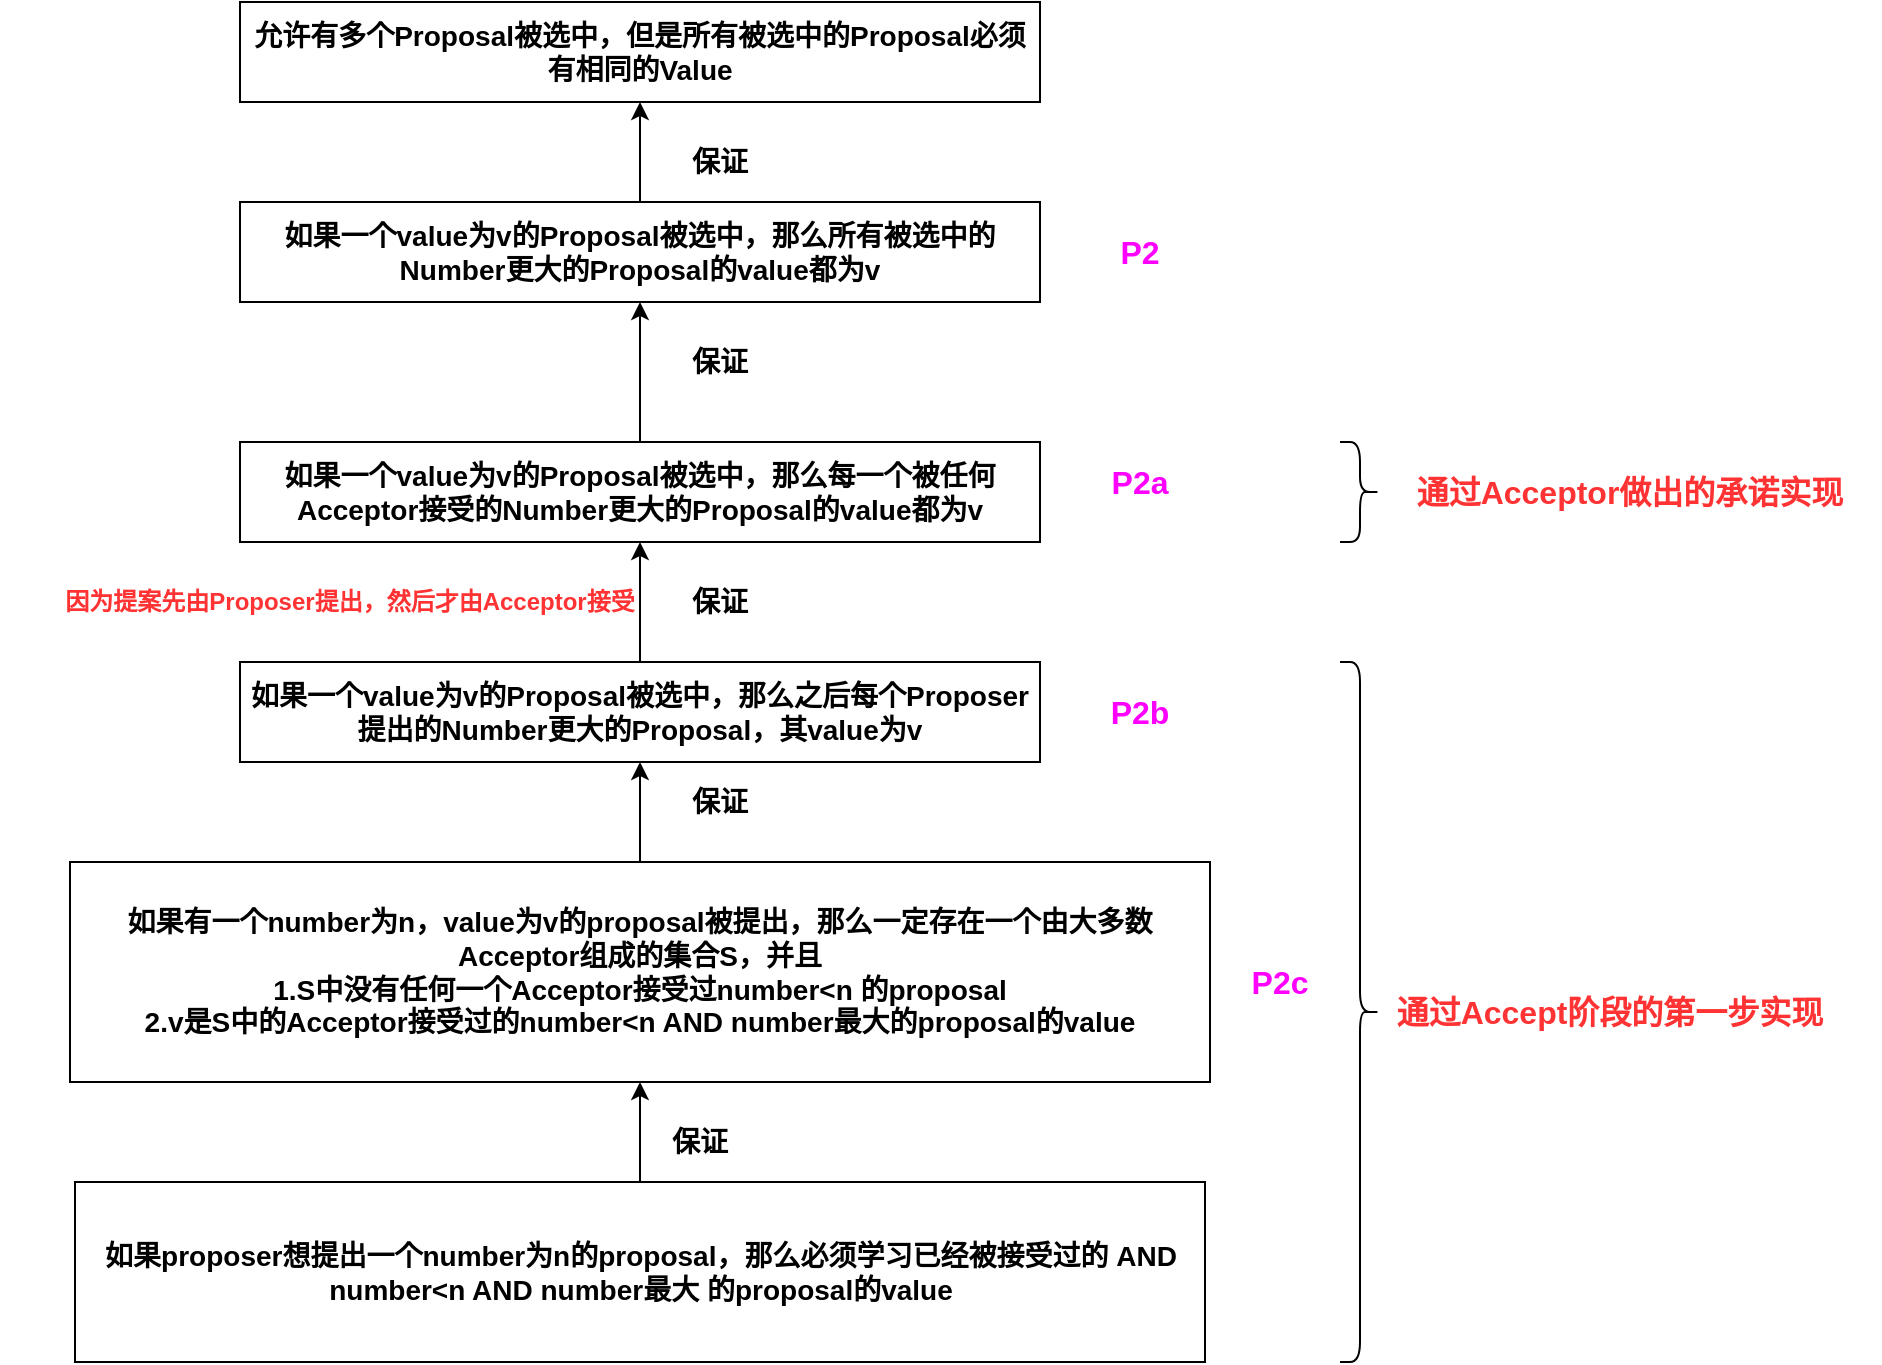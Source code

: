 <mxfile version="15.2.7" type="device"><diagram id="NYde3dnK5qEnSva092TZ" name="第 1 页"><mxGraphModel dx="1422" dy="822" grid="1" gridSize="10" guides="1" tooltips="1" connect="1" arrows="1" fold="1" page="1" pageScale="1" pageWidth="827" pageHeight="1169" math="0" shadow="0"><root><mxCell id="0"/><mxCell id="1" parent="0"/><mxCell id="vwEsQOFLm1T0wZkxZQli-15" style="edgeStyle=orthogonalEdgeStyle;rounded=0;orthogonalLoop=1;jettySize=auto;html=1;exitX=0.5;exitY=0;exitDx=0;exitDy=0;entryX=0.5;entryY=1;entryDx=0;entryDy=0;" parent="1" source="vwEsQOFLm1T0wZkxZQli-1" target="vwEsQOFLm1T0wZkxZQli-14" edge="1"><mxGeometry relative="1" as="geometry"/></mxCell><mxCell id="vwEsQOFLm1T0wZkxZQli-1" value="&lt;b&gt;&lt;font style=&quot;font-size: 14px&quot;&gt;如果一个value为v的Proposal被选中，那么所有被选中的Number更大的Proposal的value都为v&lt;/font&gt;&lt;/b&gt;" style="rounded=0;whiteSpace=wrap;html=1;" parent="1" vertex="1"><mxGeometry x="120" y="150" width="400" height="50" as="geometry"/></mxCell><mxCell id="vwEsQOFLm1T0wZkxZQli-3" style="edgeStyle=orthogonalEdgeStyle;rounded=0;orthogonalLoop=1;jettySize=auto;html=1;exitX=0.5;exitY=0;exitDx=0;exitDy=0;entryX=0.5;entryY=1;entryDx=0;entryDy=0;" parent="1" source="vwEsQOFLm1T0wZkxZQli-2" target="vwEsQOFLm1T0wZkxZQli-1" edge="1"><mxGeometry relative="1" as="geometry"/></mxCell><mxCell id="vwEsQOFLm1T0wZkxZQli-2" value="&lt;b&gt;&lt;font style=&quot;font-size: 14px&quot;&gt;如果一个value为v的Proposal被选中，那么每一个被任何Acceptor接受的Number更大的Proposal的value都为v&lt;/font&gt;&lt;/b&gt;" style="rounded=0;whiteSpace=wrap;html=1;" parent="1" vertex="1"><mxGeometry x="120" y="270" width="400" height="50" as="geometry"/></mxCell><mxCell id="vwEsQOFLm1T0wZkxZQli-4" value="&lt;b&gt;&lt;font style=&quot;font-size: 14px&quot;&gt;保证&lt;/font&gt;&lt;/b&gt;" style="text;html=1;strokeColor=none;fillColor=none;align=center;verticalAlign=middle;whiteSpace=wrap;rounded=0;" parent="1" vertex="1"><mxGeometry x="340" y="220" width="40" height="20" as="geometry"/></mxCell><mxCell id="vwEsQOFLm1T0wZkxZQli-10" style="edgeStyle=orthogonalEdgeStyle;rounded=0;orthogonalLoop=1;jettySize=auto;html=1;exitX=0.5;exitY=0;exitDx=0;exitDy=0;entryX=0.5;entryY=1;entryDx=0;entryDy=0;" parent="1" source="vwEsQOFLm1T0wZkxZQli-9" target="vwEsQOFLm1T0wZkxZQli-2" edge="1"><mxGeometry relative="1" as="geometry"/></mxCell><mxCell id="vwEsQOFLm1T0wZkxZQli-9" value="&lt;b&gt;&lt;font style=&quot;font-size: 14px&quot;&gt;如果一个value为v的Proposal被选中，那么之后每个Proposer提出的Number更大的Proposal，其value为v&lt;/font&gt;&lt;/b&gt;" style="rounded=0;whiteSpace=wrap;html=1;" parent="1" vertex="1"><mxGeometry x="120" y="380" width="400" height="50" as="geometry"/></mxCell><mxCell id="vwEsQOFLm1T0wZkxZQli-11" value="&lt;b&gt;&lt;font style=&quot;font-size: 14px&quot;&gt;保证&lt;/font&gt;&lt;/b&gt;" style="text;html=1;strokeColor=none;fillColor=none;align=center;verticalAlign=middle;whiteSpace=wrap;rounded=0;" parent="1" vertex="1"><mxGeometry x="340" y="340" width="40" height="20" as="geometry"/></mxCell><mxCell id="vwEsQOFLm1T0wZkxZQli-12" value="&lt;b&gt;&lt;font color=&quot;#ff3333&quot;&gt;因为提案先由Proposer提出，然后才由Acceptor接受&lt;/font&gt;&lt;/b&gt;" style="text;html=1;strokeColor=none;fillColor=none;align=center;verticalAlign=middle;whiteSpace=wrap;rounded=0;" parent="1" vertex="1"><mxGeometry y="340" width="350" height="20" as="geometry"/></mxCell><mxCell id="vwEsQOFLm1T0wZkxZQli-14" value="&lt;b&gt;&lt;font style=&quot;font-size: 14px&quot;&gt;允许有多个Proposal被选中，但是所有被选中的Proposal必须有相同的Value&lt;/font&gt;&lt;/b&gt;" style="rounded=0;whiteSpace=wrap;html=1;" parent="1" vertex="1"><mxGeometry x="120" y="50" width="400" height="50" as="geometry"/></mxCell><mxCell id="vwEsQOFLm1T0wZkxZQli-16" value="&lt;b&gt;&lt;font style=&quot;font-size: 14px&quot;&gt;保证&lt;/font&gt;&lt;/b&gt;" style="text;html=1;strokeColor=none;fillColor=none;align=center;verticalAlign=middle;whiteSpace=wrap;rounded=0;" parent="1" vertex="1"><mxGeometry x="340" y="120" width="40" height="20" as="geometry"/></mxCell><mxCell id="vwEsQOFLm1T0wZkxZQli-18" style="edgeStyle=orthogonalEdgeStyle;rounded=0;orthogonalLoop=1;jettySize=auto;html=1;exitX=0.5;exitY=0;exitDx=0;exitDy=0;entryX=0.5;entryY=1;entryDx=0;entryDy=0;" parent="1" source="vwEsQOFLm1T0wZkxZQli-17" target="vwEsQOFLm1T0wZkxZQli-9" edge="1"><mxGeometry relative="1" as="geometry"/></mxCell><mxCell id="vwEsQOFLm1T0wZkxZQli-17" value="&lt;span style=&quot;font-size: 14px&quot;&gt;&lt;b&gt;如果有一个number为n，value为v的proposal被提出，那么一定存在一个由大多数Acceptor组成的集合S，并且&lt;br&gt;1.S中没有任何一个Acceptor接受过number&amp;lt;n 的proposal&lt;br&gt;2.v是S中的Acceptor接受过的number&amp;lt;n AND number最大的proposal的value&lt;br&gt;&lt;/b&gt;&lt;/span&gt;" style="rounded=0;whiteSpace=wrap;html=1;" parent="1" vertex="1"><mxGeometry x="35" y="480" width="570" height="110" as="geometry"/></mxCell><mxCell id="vwEsQOFLm1T0wZkxZQli-19" value="&lt;b&gt;&lt;font style=&quot;font-size: 14px&quot;&gt;保证&lt;/font&gt;&lt;/b&gt;" style="text;html=1;strokeColor=none;fillColor=none;align=center;verticalAlign=middle;whiteSpace=wrap;rounded=0;" parent="1" vertex="1"><mxGeometry x="340" y="440" width="40" height="20" as="geometry"/></mxCell><mxCell id="vwEsQOFLm1T0wZkxZQli-22" value="&lt;b&gt;&lt;font style=&quot;font-size: 16px&quot; color=&quot;#ff00ff&quot;&gt;P2&lt;/font&gt;&lt;/b&gt;" style="text;html=1;strokeColor=none;fillColor=none;align=center;verticalAlign=middle;whiteSpace=wrap;rounded=0;" parent="1" vertex="1"><mxGeometry x="550" y="165" width="40" height="20" as="geometry"/></mxCell><mxCell id="vwEsQOFLm1T0wZkxZQli-23" value="&lt;b&gt;&lt;font style=&quot;font-size: 16px&quot; color=&quot;#ff00ff&quot;&gt;P2a&lt;/font&gt;&lt;/b&gt;" style="text;html=1;strokeColor=none;fillColor=none;align=center;verticalAlign=middle;whiteSpace=wrap;rounded=0;" parent="1" vertex="1"><mxGeometry x="550" y="280" width="40" height="20" as="geometry"/></mxCell><mxCell id="vwEsQOFLm1T0wZkxZQli-24" value="&lt;b&gt;&lt;font style=&quot;font-size: 16px&quot; color=&quot;#ff00ff&quot;&gt;P2b&lt;/font&gt;&lt;/b&gt;" style="text;html=1;strokeColor=none;fillColor=none;align=center;verticalAlign=middle;whiteSpace=wrap;rounded=0;" parent="1" vertex="1"><mxGeometry x="550" y="395" width="40" height="20" as="geometry"/></mxCell><mxCell id="vwEsQOFLm1T0wZkxZQli-25" value="&lt;b&gt;&lt;font style=&quot;font-size: 16px&quot; color=&quot;#ff00ff&quot;&gt;P2c&lt;/font&gt;&lt;/b&gt;" style="text;html=1;strokeColor=none;fillColor=none;align=center;verticalAlign=middle;whiteSpace=wrap;rounded=0;" parent="1" vertex="1"><mxGeometry x="620" y="530" width="40" height="20" as="geometry"/></mxCell><mxCell id="vwEsQOFLm1T0wZkxZQli-27" style="edgeStyle=orthogonalEdgeStyle;rounded=0;orthogonalLoop=1;jettySize=auto;html=1;exitX=0.5;exitY=0;exitDx=0;exitDy=0;" parent="1" source="vwEsQOFLm1T0wZkxZQli-26" target="vwEsQOFLm1T0wZkxZQli-17" edge="1"><mxGeometry relative="1" as="geometry"/></mxCell><mxCell id="vwEsQOFLm1T0wZkxZQli-26" value="&lt;span style=&quot;font-size: 14px&quot;&gt;&lt;b&gt;如果proposer想提出一个number为n的proposal，那么必须学习已经被接受过的 AND number&amp;lt;n AND number最大 的proposal的value&lt;br&gt;&lt;/b&gt;&lt;/span&gt;" style="rounded=0;whiteSpace=wrap;html=1;" parent="1" vertex="1"><mxGeometry x="37.5" y="640" width="565" height="90" as="geometry"/></mxCell><mxCell id="vwEsQOFLm1T0wZkxZQli-28" value="&lt;b&gt;&lt;font style=&quot;font-size: 14px&quot;&gt;保证&lt;/font&gt;&lt;/b&gt;" style="text;html=1;strokeColor=none;fillColor=none;align=center;verticalAlign=middle;whiteSpace=wrap;rounded=0;" parent="1" vertex="1"><mxGeometry x="330" y="610" width="40" height="20" as="geometry"/></mxCell><mxCell id="sybCE7kMDjowvdVVtR7y-2" value="" style="shape=curlyBracket;whiteSpace=wrap;html=1;rounded=1;flipH=1;" vertex="1" parent="1"><mxGeometry x="670" y="380" width="20" height="350" as="geometry"/></mxCell><mxCell id="sybCE7kMDjowvdVVtR7y-3" value="&lt;b&gt;&lt;font color=&quot;#ff3333&quot; style=&quot;font-size: 16px&quot;&gt;通过Accept阶段的第一步实现&lt;/font&gt;&lt;/b&gt;" style="text;html=1;strokeColor=none;fillColor=none;align=center;verticalAlign=middle;whiteSpace=wrap;rounded=0;" vertex="1" parent="1"><mxGeometry x="680" y="545" width="250" height="20" as="geometry"/></mxCell><mxCell id="sybCE7kMDjowvdVVtR7y-4" value="" style="shape=curlyBracket;whiteSpace=wrap;html=1;rounded=1;flipH=1;" vertex="1" parent="1"><mxGeometry x="670" y="270" width="20" height="50" as="geometry"/></mxCell><mxCell id="sybCE7kMDjowvdVVtR7y-5" value="&lt;b&gt;&lt;font color=&quot;#ff3333&quot; style=&quot;font-size: 16px&quot;&gt;通过Acceptor做出的承诺实现&lt;/font&gt;&lt;/b&gt;" style="text;html=1;strokeColor=none;fillColor=none;align=center;verticalAlign=middle;whiteSpace=wrap;rounded=0;" vertex="1" parent="1"><mxGeometry x="690" y="285" width="250" height="20" as="geometry"/></mxCell></root></mxGraphModel></diagram></mxfile>